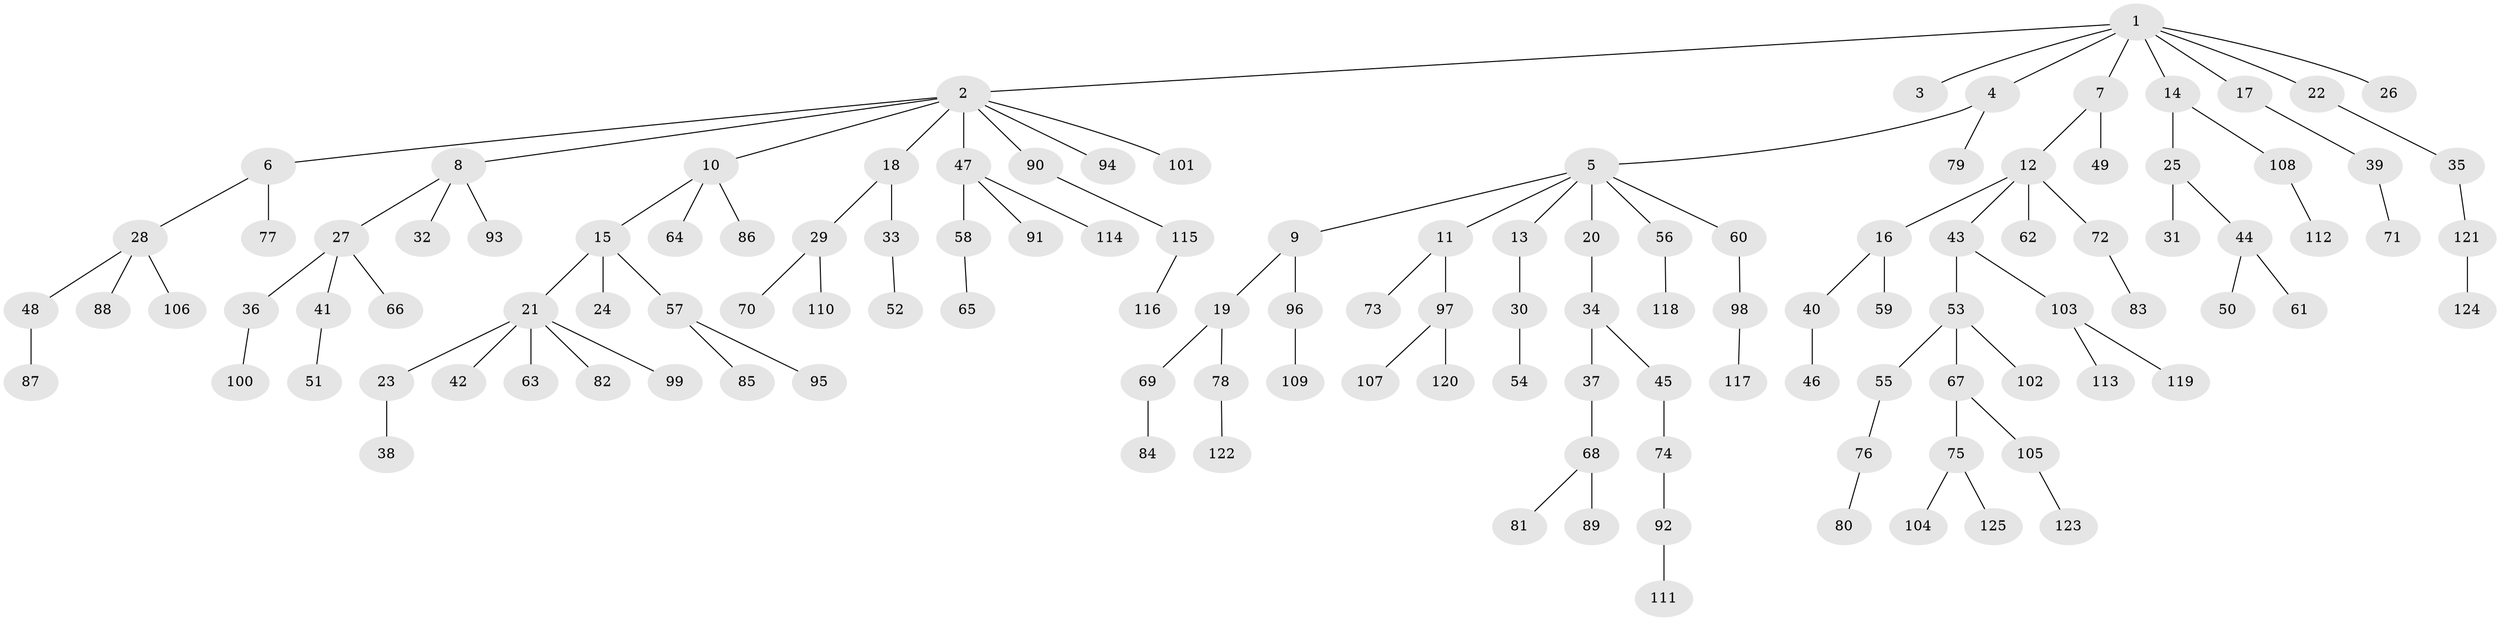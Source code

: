 // Generated by graph-tools (version 1.1) at 2025/26/03/09/25 03:26:24]
// undirected, 125 vertices, 124 edges
graph export_dot {
graph [start="1"]
  node [color=gray90,style=filled];
  1;
  2;
  3;
  4;
  5;
  6;
  7;
  8;
  9;
  10;
  11;
  12;
  13;
  14;
  15;
  16;
  17;
  18;
  19;
  20;
  21;
  22;
  23;
  24;
  25;
  26;
  27;
  28;
  29;
  30;
  31;
  32;
  33;
  34;
  35;
  36;
  37;
  38;
  39;
  40;
  41;
  42;
  43;
  44;
  45;
  46;
  47;
  48;
  49;
  50;
  51;
  52;
  53;
  54;
  55;
  56;
  57;
  58;
  59;
  60;
  61;
  62;
  63;
  64;
  65;
  66;
  67;
  68;
  69;
  70;
  71;
  72;
  73;
  74;
  75;
  76;
  77;
  78;
  79;
  80;
  81;
  82;
  83;
  84;
  85;
  86;
  87;
  88;
  89;
  90;
  91;
  92;
  93;
  94;
  95;
  96;
  97;
  98;
  99;
  100;
  101;
  102;
  103;
  104;
  105;
  106;
  107;
  108;
  109;
  110;
  111;
  112;
  113;
  114;
  115;
  116;
  117;
  118;
  119;
  120;
  121;
  122;
  123;
  124;
  125;
  1 -- 2;
  1 -- 3;
  1 -- 4;
  1 -- 7;
  1 -- 14;
  1 -- 17;
  1 -- 22;
  1 -- 26;
  2 -- 6;
  2 -- 8;
  2 -- 10;
  2 -- 18;
  2 -- 47;
  2 -- 90;
  2 -- 94;
  2 -- 101;
  4 -- 5;
  4 -- 79;
  5 -- 9;
  5 -- 11;
  5 -- 13;
  5 -- 20;
  5 -- 56;
  5 -- 60;
  6 -- 28;
  6 -- 77;
  7 -- 12;
  7 -- 49;
  8 -- 27;
  8 -- 32;
  8 -- 93;
  9 -- 19;
  9 -- 96;
  10 -- 15;
  10 -- 64;
  10 -- 86;
  11 -- 73;
  11 -- 97;
  12 -- 16;
  12 -- 43;
  12 -- 62;
  12 -- 72;
  13 -- 30;
  14 -- 25;
  14 -- 108;
  15 -- 21;
  15 -- 24;
  15 -- 57;
  16 -- 40;
  16 -- 59;
  17 -- 39;
  18 -- 29;
  18 -- 33;
  19 -- 69;
  19 -- 78;
  20 -- 34;
  21 -- 23;
  21 -- 42;
  21 -- 63;
  21 -- 82;
  21 -- 99;
  22 -- 35;
  23 -- 38;
  25 -- 31;
  25 -- 44;
  27 -- 36;
  27 -- 41;
  27 -- 66;
  28 -- 48;
  28 -- 88;
  28 -- 106;
  29 -- 70;
  29 -- 110;
  30 -- 54;
  33 -- 52;
  34 -- 37;
  34 -- 45;
  35 -- 121;
  36 -- 100;
  37 -- 68;
  39 -- 71;
  40 -- 46;
  41 -- 51;
  43 -- 53;
  43 -- 103;
  44 -- 50;
  44 -- 61;
  45 -- 74;
  47 -- 58;
  47 -- 91;
  47 -- 114;
  48 -- 87;
  53 -- 55;
  53 -- 67;
  53 -- 102;
  55 -- 76;
  56 -- 118;
  57 -- 85;
  57 -- 95;
  58 -- 65;
  60 -- 98;
  67 -- 75;
  67 -- 105;
  68 -- 81;
  68 -- 89;
  69 -- 84;
  72 -- 83;
  74 -- 92;
  75 -- 104;
  75 -- 125;
  76 -- 80;
  78 -- 122;
  90 -- 115;
  92 -- 111;
  96 -- 109;
  97 -- 107;
  97 -- 120;
  98 -- 117;
  103 -- 113;
  103 -- 119;
  105 -- 123;
  108 -- 112;
  115 -- 116;
  121 -- 124;
}
